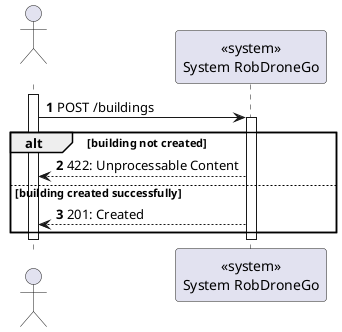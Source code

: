 @startuml
autonumber

actor " " as actor
participant "<<system>>\nSystem RobDroneGo" as sys

activate actor
    actor -> sys: POST /buildings

    activate sys
    alt building not created
        sys --> actor : 422: Unprocessable Content
    else building created successfully
        sys --> actor : 201: Created
    end
    deactivate sys
deactivate actor


@enduml
